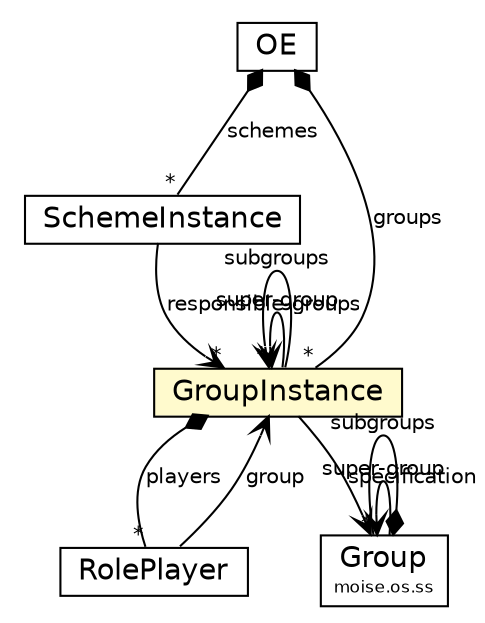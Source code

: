 #!/usr/local/bin/dot
#
# Class diagram 
# Generated by UMLGraph version R5_6_6-1-g9240c4 (http://www.umlgraph.org/)
#

digraph G {
	edge [fontname="Helvetica",fontsize=10,labelfontname="Helvetica",labelfontsize=10];
	node [fontname="Helvetica",fontsize=10,shape=plaintext];
	nodesep=0.25;
	ranksep=0.5;
	// moise.oe.SchemeInstance
	c5039 [label=<<table title="moise.oe.SchemeInstance" border="0" cellborder="1" cellspacing="0" cellpadding="2" port="p" href="./SchemeInstance.html">
		<tr><td><table border="0" cellspacing="0" cellpadding="1">
<tr><td align="center" balign="center"> SchemeInstance </td></tr>
		</table></td></tr>
		</table>>, URL="./SchemeInstance.html", fontname="Helvetica", fontcolor="black", fontsize=14.0];
	// moise.oe.RolePlayer
	c5040 [label=<<table title="moise.oe.RolePlayer" border="0" cellborder="1" cellspacing="0" cellpadding="2" port="p" href="./RolePlayer.html">
		<tr><td><table border="0" cellspacing="0" cellpadding="1">
<tr><td align="center" balign="center"> RolePlayer </td></tr>
		</table></td></tr>
		</table>>, URL="./RolePlayer.html", fontname="Helvetica", fontcolor="black", fontsize=14.0];
	// moise.oe.OE
	c5046 [label=<<table title="moise.oe.OE" border="0" cellborder="1" cellspacing="0" cellpadding="2" port="p" href="./OE.html">
		<tr><td><table border="0" cellspacing="0" cellpadding="1">
<tr><td align="center" balign="center"> OE </td></tr>
		</table></td></tr>
		</table>>, URL="./OE.html", fontname="Helvetica", fontcolor="black", fontsize=14.0];
	// moise.oe.GroupInstance
	c5048 [label=<<table title="moise.oe.GroupInstance" border="0" cellborder="1" cellspacing="0" cellpadding="2" port="p" bgcolor="lemonChiffon" href="./GroupInstance.html">
		<tr><td><table border="0" cellspacing="0" cellpadding="1">
<tr><td align="center" balign="center"> GroupInstance </td></tr>
		</table></td></tr>
		</table>>, URL="./GroupInstance.html", fontname="Helvetica", fontcolor="black", fontsize=14.0];
	// moise.os.ss.Group
	c5070 [label=<<table title="moise.os.ss.Group" border="0" cellborder="1" cellspacing="0" cellpadding="2" port="p" href="../os/ss/Group.html">
		<tr><td><table border="0" cellspacing="0" cellpadding="1">
<tr><td align="center" balign="center"> Group </td></tr>
<tr><td align="center" balign="center"><font point-size="8.0"> moise.os.ss </font></td></tr>
		</table></td></tr>
		</table>>, URL="../os/ss/Group.html", fontname="Helvetica", fontcolor="black", fontsize=14.0];
	// moise.oe.SchemeInstance NAVASSOC moise.oe.GroupInstance
	c5039:p -> c5048:p [taillabel="", label="responsible-groups", headlabel="*", fontname="Helvetica", fontcolor="black", fontsize=10.0, color="black", arrowhead=open];
	// moise.oe.RolePlayer NAVASSOC moise.oe.GroupInstance
	c5040:p -> c5048:p [taillabel="", label="group", headlabel="", fontname="Helvetica", fontcolor="black", fontsize=10.0, color="black", arrowhead=open];
	// moise.oe.OE COMPOSED moise.oe.GroupInstance
	c5046:p -> c5048:p [taillabel="", label="groups", headlabel="*", fontname="Helvetica", fontcolor="black", fontsize=10.0, color="black", arrowhead=none, arrowtail=diamond, dir=both];
	// moise.oe.OE COMPOSED moise.oe.SchemeInstance
	c5046:p -> c5039:p [taillabel="", label="schemes", headlabel="*", fontname="Helvetica", fontcolor="black", fontsize=10.0, color="black", arrowhead=none, arrowtail=diamond, dir=both];
	// moise.oe.GroupInstance NAVASSOC moise.os.ss.Group
	c5048:p -> c5070:p [taillabel="", label="specification", headlabel="", fontname="Helvetica", fontcolor="black", fontsize=10.0, color="black", arrowhead=open];
	// moise.oe.GroupInstance NAVASSOC moise.oe.GroupInstance
	c5048:p -> c5048:p [taillabel="", label="super-group", headlabel="", fontname="Helvetica", fontcolor="black", fontsize=10.0, color="black", arrowhead=open];
	// moise.oe.GroupInstance NAVASSOC moise.oe.GroupInstance
	c5048:p -> c5048:p [taillabel="", label="subgroups", headlabel="*", fontname="Helvetica", fontcolor="black", fontsize=10.0, color="black", arrowhead=open];
	// moise.oe.GroupInstance COMPOSED moise.oe.RolePlayer
	c5048:p -> c5040:p [taillabel="", label="players", headlabel="*", fontname="Helvetica", fontcolor="black", fontsize=10.0, color="black", arrowhead=none, arrowtail=diamond, dir=both];
	// moise.os.ss.Group NAVASSOC moise.os.ss.Group
	c5070:p -> c5070:p [taillabel="", label="super-group", headlabel="", fontname="Helvetica", fontcolor="black", fontsize=10.0, color="black", arrowhead=open];
	// moise.os.ss.Group COMPOSED moise.os.ss.Group
	c5070:p -> c5070:p [taillabel="", label="subgroups", headlabel="*", fontname="Helvetica", fontcolor="black", fontsize=10.0, color="black", arrowhead=none, arrowtail=diamond, dir=both];
}

